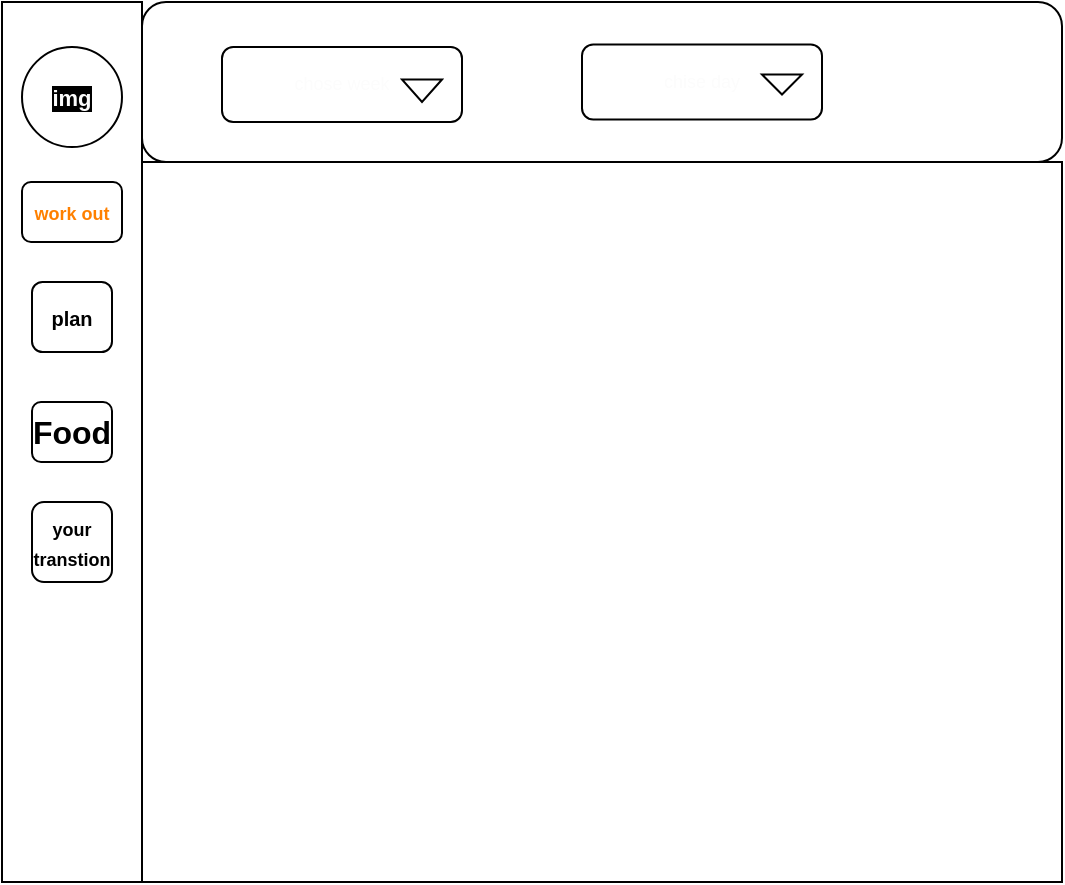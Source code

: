 <mxfile>
    <diagram id="_FZFokmnATVGriVZsV8M" name="Page-1">
        <mxGraphModel dx="515" dy="427" grid="1" gridSize="10" guides="1" tooltips="1" connect="1" arrows="1" fold="1" page="1" pageScale="1" pageWidth="850" pageHeight="1100" math="0" shadow="0">
            <root>
                <mxCell id="0"/>
                <mxCell id="1" parent="0"/>
                <mxCell id="2" value="" style="rounded=0;whiteSpace=wrap;html=1;rotation=-90;" vertex="1" parent="1">
                    <mxGeometry x="-95" y="185" width="440" height="70" as="geometry"/>
                </mxCell>
                <mxCell id="21" style="edgeStyle=none;html=1;fontSize=9;fontColor=#FF8000;" edge="1" parent="1" source="9" target="12">
                    <mxGeometry relative="1" as="geometry"/>
                </mxCell>
                <mxCell id="9" value="" style="rounded=1;whiteSpace=wrap;html=1;" vertex="1" parent="1">
                    <mxGeometry x="160" width="460" height="80" as="geometry"/>
                </mxCell>
                <mxCell id="12" value="" style="rounded=0;whiteSpace=wrap;html=1;" vertex="1" parent="1">
                    <mxGeometry x="160" y="80" width="460" height="360" as="geometry"/>
                </mxCell>
                <mxCell id="13" value="&lt;b style=&quot;&quot;&gt;&lt;font style=&quot;font-size: 9px;&quot;&gt;work out&lt;/font&gt;&lt;/b&gt;" style="rounded=1;whiteSpace=wrap;html=1;fontColor=#FF8000;" vertex="1" parent="1">
                    <mxGeometry x="100" y="90" width="50" height="30" as="geometry"/>
                </mxCell>
                <mxCell id="15" value="&lt;font style=&quot;font-size: 10px;&quot;&gt;plan&lt;/font&gt;" style="rounded=1;whiteSpace=wrap;html=1;fontStyle=1" vertex="1" parent="1">
                    <mxGeometry x="105" y="140" width="40" height="35" as="geometry"/>
                </mxCell>
                <mxCell id="17" value="&lt;font style=&quot;font-size: 16px;&quot;&gt;&lt;b&gt;Food&lt;/b&gt;&lt;/font&gt;" style="rounded=1;whiteSpace=wrap;html=1;" vertex="1" parent="1">
                    <mxGeometry x="105" y="200" width="40" height="30" as="geometry"/>
                </mxCell>
                <mxCell id="18" value="&lt;b&gt;&lt;font style=&quot;font-size: 9px;&quot;&gt;your transtion&lt;/font&gt;&lt;/b&gt;" style="rounded=1;whiteSpace=wrap;html=1;" vertex="1" parent="1">
                    <mxGeometry x="105" y="250" width="40" height="40" as="geometry"/>
                </mxCell>
                <mxCell id="22" value="chose week" style="rounded=1;whiteSpace=wrap;html=1;fontSize=9;fontColor=#fcfcfc;" vertex="1" parent="1">
                    <mxGeometry x="200" y="22.5" width="120" height="37.5" as="geometry"/>
                </mxCell>
                <mxCell id="29" value="" style="triangle;whiteSpace=wrap;html=1;labelBackgroundColor=#CCE5FF;fontSize=9;fontColor=#fcfcfc;direction=south;" vertex="1" parent="1">
                    <mxGeometry x="290" y="38.75" width="20" height="11.25" as="geometry"/>
                </mxCell>
                <mxCell id="30" value="&lt;font style=&quot;font-size: 11px;&quot;&gt;&lt;b&gt;img&lt;/b&gt;&lt;/font&gt;" style="ellipse;whiteSpace=wrap;html=1;aspect=fixed;labelBackgroundColor=#000000;fontSize=9;fontColor=#fcfcfc;" vertex="1" parent="1">
                    <mxGeometry x="100" y="22.5" width="50" height="50" as="geometry"/>
                </mxCell>
                <mxCell id="34" value="chise day" style="rounded=1;whiteSpace=wrap;html=1;fontSize=9;fontColor=#fcfcfc;" vertex="1" parent="1">
                    <mxGeometry x="380" y="21.25" width="120" height="37.5" as="geometry"/>
                </mxCell>
                <mxCell id="36" value="" style="triangle;whiteSpace=wrap;html=1;labelBackgroundColor=#CCE5FF;fontSize=9;fontColor=#fcfcfc;direction=south;" vertex="1" parent="1">
                    <mxGeometry x="470" y="36.25" width="20" height="10" as="geometry"/>
                </mxCell>
            </root>
        </mxGraphModel>
    </diagram>
</mxfile>